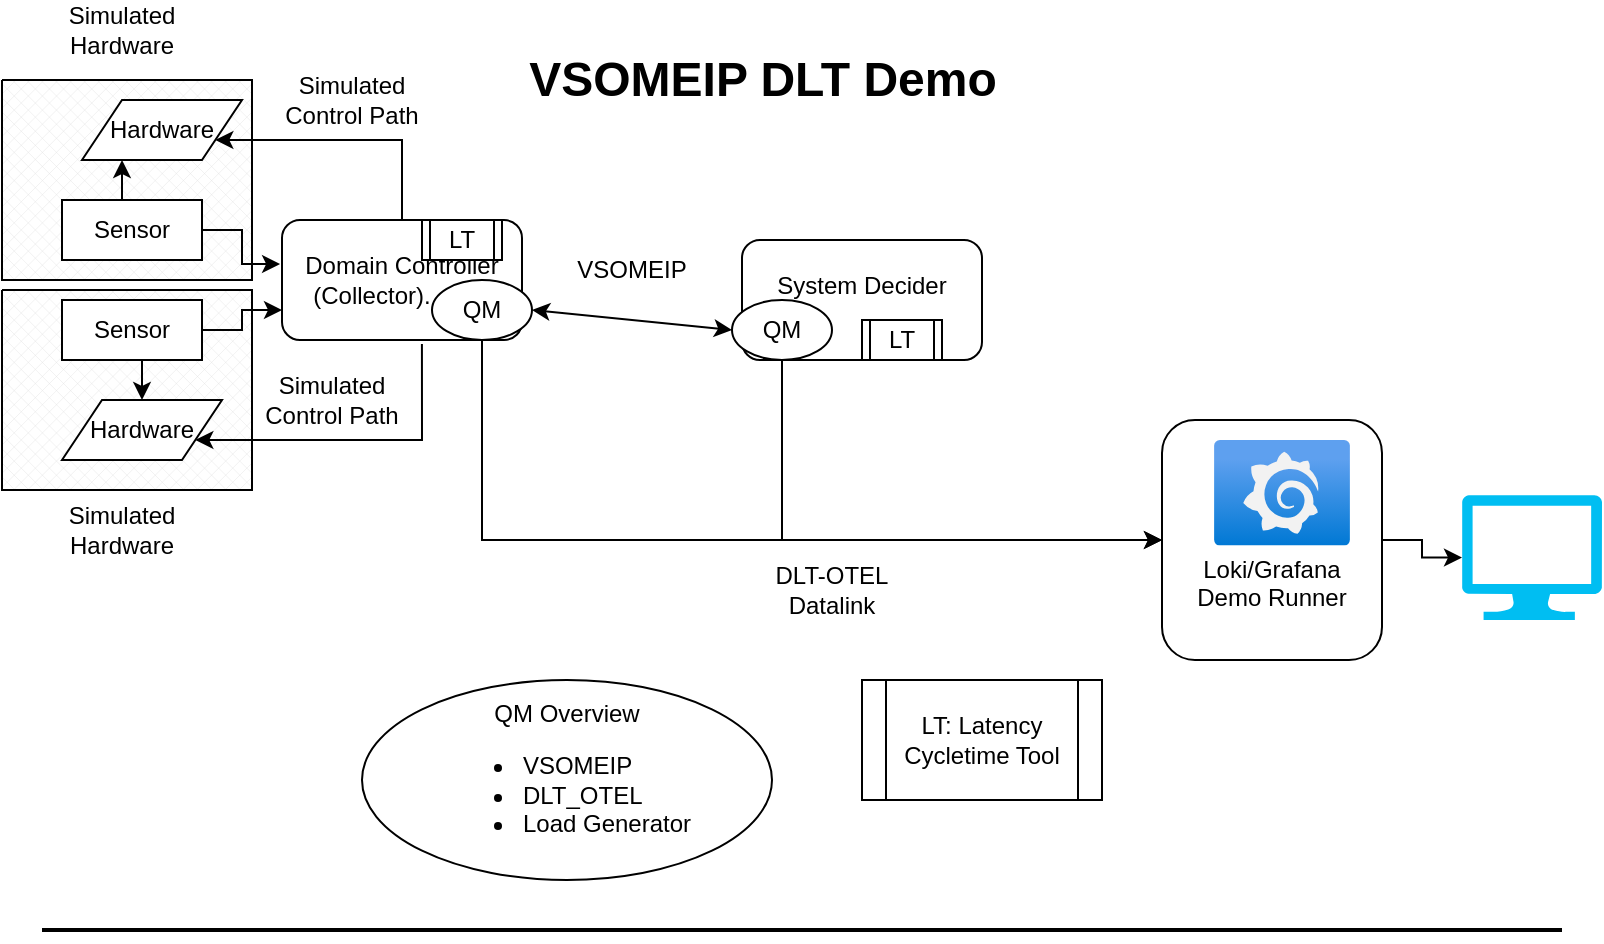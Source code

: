 <mxfile version="28.1.0">
  <diagram name="Page-1" id="47uw62k2DX8FrtbEl8Bh">
    <mxGraphModel dx="914" dy="627" grid="1" gridSize="10" guides="1" tooltips="1" connect="1" arrows="1" fold="1" page="1" pageScale="1" pageWidth="850" pageHeight="1100" math="0" shadow="0">
      <root>
        <mxCell id="0" />
        <mxCell id="1" parent="0" />
        <mxCell id="SO5h-cY1EN4MpIiTgy0g-7" value="" style="verticalLabelPosition=bottom;verticalAlign=top;html=1;shape=mxgraph.basic.patternFillRect;fillStyle=diagGrid;step=5;fillStrokeWidth=0.2;fillStrokeColor=#dddddd;" parent="1" vertex="1">
          <mxGeometry x="10" y="165" width="125" height="100" as="geometry" />
        </mxCell>
        <mxCell id="SO5h-cY1EN4MpIiTgy0g-6" value="" style="verticalLabelPosition=bottom;verticalAlign=top;html=1;shape=mxgraph.basic.patternFillRect;fillStyle=diagGrid;step=5;fillStrokeWidth=0.2;fillStrokeColor=#dddddd;" parent="1" vertex="1">
          <mxGeometry x="10" y="60" width="125" height="100" as="geometry" />
        </mxCell>
        <mxCell id="JFALsLwdeSYhTvg4Bosl-62" style="edgeStyle=orthogonalEdgeStyle;rounded=0;orthogonalLoop=1;jettySize=auto;html=1;exitX=0.5;exitY=0;exitDx=0;exitDy=0;entryX=0.25;entryY=1;entryDx=0;entryDy=0;" parent="1" source="JFALsLwdeSYhTvg4Bosl-63" target="JFALsLwdeSYhTvg4Bosl-74" edge="1">
          <mxGeometry relative="1" as="geometry" />
        </mxCell>
        <mxCell id="JFALsLwdeSYhTvg4Bosl-63" value="Sensor" style="rounded=0;whiteSpace=wrap;html=1;" parent="1" vertex="1">
          <mxGeometry x="40" y="120" width="70" height="30" as="geometry" />
        </mxCell>
        <mxCell id="JFALsLwdeSYhTvg4Bosl-64" style="edgeStyle=orthogonalEdgeStyle;rounded=0;orthogonalLoop=1;jettySize=auto;html=1;exitX=1;exitY=0.5;exitDx=0;exitDy=0;entryX=0;entryY=0.75;entryDx=0;entryDy=0;" parent="1" source="JFALsLwdeSYhTvg4Bosl-66" target="JFALsLwdeSYhTvg4Bosl-67" edge="1">
          <mxGeometry relative="1" as="geometry" />
        </mxCell>
        <mxCell id="JFALsLwdeSYhTvg4Bosl-65" style="edgeStyle=orthogonalEdgeStyle;rounded=0;orthogonalLoop=1;jettySize=auto;html=1;exitX=0.5;exitY=1;exitDx=0;exitDy=0;entryX=0.5;entryY=0;entryDx=0;entryDy=0;" parent="1" source="JFALsLwdeSYhTvg4Bosl-66" target="JFALsLwdeSYhTvg4Bosl-75" edge="1">
          <mxGeometry relative="1" as="geometry" />
        </mxCell>
        <mxCell id="JFALsLwdeSYhTvg4Bosl-66" value="Sensor" style="rounded=0;whiteSpace=wrap;html=1;" parent="1" vertex="1">
          <mxGeometry x="40" y="170" width="70" height="30" as="geometry" />
        </mxCell>
        <mxCell id="JFALsLwdeSYhTvg4Bosl-67" value="Domain Controller&lt;div&gt;(Collector).&amp;nbsp; &amp;nbsp; &amp;nbsp; &amp;nbsp; &amp;nbsp;&lt;/div&gt;" style="rounded=1;whiteSpace=wrap;html=1;" parent="1" vertex="1">
          <mxGeometry x="150" y="130" width="120" height="60" as="geometry" />
        </mxCell>
        <mxCell id="JFALsLwdeSYhTvg4Bosl-68" style="edgeStyle=orthogonalEdgeStyle;rounded=0;orthogonalLoop=1;jettySize=auto;html=1;exitX=1;exitY=0.5;exitDx=0;exitDy=0;entryX=-0.008;entryY=0.367;entryDx=0;entryDy=0;entryPerimeter=0;" parent="1" source="JFALsLwdeSYhTvg4Bosl-63" target="JFALsLwdeSYhTvg4Bosl-67" edge="1">
          <mxGeometry relative="1" as="geometry" />
        </mxCell>
        <mxCell id="JFALsLwdeSYhTvg4Bosl-70" value="System Decider&lt;div&gt;&lt;br&gt;&lt;/div&gt;" style="rounded=1;whiteSpace=wrap;html=1;" parent="1" vertex="1">
          <mxGeometry x="380" y="140" width="120" height="60" as="geometry" />
        </mxCell>
        <mxCell id="JFALsLwdeSYhTvg4Bosl-72" value="VSOMEIP" style="text;html=1;align=center;verticalAlign=middle;whiteSpace=wrap;rounded=0;" parent="1" vertex="1">
          <mxGeometry x="295" y="140" width="60" height="30" as="geometry" />
        </mxCell>
        <mxCell id="JFALsLwdeSYhTvg4Bosl-73" style="edgeStyle=orthogonalEdgeStyle;rounded=0;orthogonalLoop=1;jettySize=auto;html=1;exitX=0.5;exitY=0;exitDx=0;exitDy=0;entryX=1;entryY=0.75;entryDx=0;entryDy=0;" parent="1" source="JFALsLwdeSYhTvg4Bosl-67" target="JFALsLwdeSYhTvg4Bosl-74" edge="1">
          <mxGeometry relative="1" as="geometry">
            <Array as="points">
              <mxPoint x="210" y="90" />
            </Array>
          </mxGeometry>
        </mxCell>
        <mxCell id="JFALsLwdeSYhTvg4Bosl-74" value="Hardware" style="shape=parallelogram;perimeter=parallelogramPerimeter;whiteSpace=wrap;html=1;fixedSize=1;" parent="1" vertex="1">
          <mxGeometry x="50" y="70" width="80" height="30" as="geometry" />
        </mxCell>
        <mxCell id="JFALsLwdeSYhTvg4Bosl-75" value="Hardware" style="shape=parallelogram;perimeter=parallelogramPerimeter;whiteSpace=wrap;html=1;fixedSize=1;" parent="1" vertex="1">
          <mxGeometry x="40" y="220" width="80" height="30" as="geometry" />
        </mxCell>
        <mxCell id="JFALsLwdeSYhTvg4Bosl-76" style="edgeStyle=orthogonalEdgeStyle;rounded=0;orthogonalLoop=1;jettySize=auto;html=1;exitX=0.583;exitY=1.033;exitDx=0;exitDy=0;entryX=1;entryY=0.75;entryDx=0;entryDy=0;exitPerimeter=0;" parent="1" source="JFALsLwdeSYhTvg4Bosl-67" target="JFALsLwdeSYhTvg4Bosl-75" edge="1">
          <mxGeometry relative="1" as="geometry">
            <Array as="points">
              <mxPoint x="220" y="240" />
            </Array>
          </mxGeometry>
        </mxCell>
        <mxCell id="JFALsLwdeSYhTvg4Bosl-81" value="&lt;div&gt;&lt;br&gt;&lt;/div&gt;&lt;div&gt;&lt;br&gt;&lt;/div&gt;&lt;div&gt;&lt;br&gt;&lt;/div&gt;&lt;div&gt;Loki/Grafana&lt;/div&gt;&lt;div&gt;Demo Runner&lt;/div&gt;" style="rounded=1;whiteSpace=wrap;html=1;" parent="1" vertex="1">
          <mxGeometry x="590" y="230" width="110" height="120" as="geometry" />
        </mxCell>
        <mxCell id="JFALsLwdeSYhTvg4Bosl-85" value="DLT-OTEL&lt;div&gt;Datalink&lt;/div&gt;" style="text;html=1;align=center;verticalAlign=middle;whiteSpace=wrap;rounded=0;" parent="1" vertex="1">
          <mxGeometry x="395" y="300" width="60" height="30" as="geometry" />
        </mxCell>
        <mxCell id="JFALsLwdeSYhTvg4Bosl-86" value="" style="image;aspect=fixed;html=1;points=[];align=center;fontSize=12;image=img/lib/azure2/other/Grafana.svg;" parent="1" vertex="1">
          <mxGeometry x="616" y="240" width="68" height="52.8" as="geometry" />
        </mxCell>
        <mxCell id="JFALsLwdeSYhTvg4Bosl-87" value="" style="verticalLabelPosition=bottom;html=1;verticalAlign=top;align=center;strokeColor=none;fillColor=#00BEF2;shape=mxgraph.azure.computer;pointerEvents=1;" parent="1" vertex="1">
          <mxGeometry x="740" y="267.5" width="70" height="62.5" as="geometry" />
        </mxCell>
        <mxCell id="JFALsLwdeSYhTvg4Bosl-88" style="edgeStyle=orthogonalEdgeStyle;rounded=0;orthogonalLoop=1;jettySize=auto;html=1;exitX=1;exitY=0.5;exitDx=0;exitDy=0;entryX=0;entryY=0.5;entryDx=0;entryDy=0;entryPerimeter=0;" parent="1" source="JFALsLwdeSYhTvg4Bosl-81" target="JFALsLwdeSYhTvg4Bosl-87" edge="1">
          <mxGeometry relative="1" as="geometry" />
        </mxCell>
        <mxCell id="JFALsLwdeSYhTvg4Bosl-102" style="edgeStyle=orthogonalEdgeStyle;rounded=0;orthogonalLoop=1;jettySize=auto;html=1;exitX=0.5;exitY=1;exitDx=0;exitDy=0;entryX=0;entryY=0.5;entryDx=0;entryDy=0;" parent="1" source="JFALsLwdeSYhTvg4Bosl-89" target="JFALsLwdeSYhTvg4Bosl-81" edge="1">
          <mxGeometry relative="1" as="geometry" />
        </mxCell>
        <mxCell id="JFALsLwdeSYhTvg4Bosl-89" value="QM" style="ellipse;whiteSpace=wrap;html=1;" parent="1" vertex="1">
          <mxGeometry x="225" y="160" width="50" height="30" as="geometry" />
        </mxCell>
        <mxCell id="JFALsLwdeSYhTvg4Bosl-103" style="edgeStyle=orthogonalEdgeStyle;rounded=0;orthogonalLoop=1;jettySize=auto;html=1;exitX=0.5;exitY=1;exitDx=0;exitDy=0;entryX=0;entryY=0.5;entryDx=0;entryDy=0;" parent="1" source="JFALsLwdeSYhTvg4Bosl-90" target="JFALsLwdeSYhTvg4Bosl-81" edge="1">
          <mxGeometry relative="1" as="geometry" />
        </mxCell>
        <mxCell id="JFALsLwdeSYhTvg4Bosl-90" value="QM" style="ellipse;whiteSpace=wrap;html=1;" parent="1" vertex="1">
          <mxGeometry x="375" y="170" width="50" height="30" as="geometry" />
        </mxCell>
        <mxCell id="JFALsLwdeSYhTvg4Bosl-92" value="" style="endArrow=classic;startArrow=classic;html=1;rounded=0;exitX=1;exitY=0.5;exitDx=0;exitDy=0;entryX=0;entryY=0.5;entryDx=0;entryDy=0;" parent="1" source="JFALsLwdeSYhTvg4Bosl-89" target="JFALsLwdeSYhTvg4Bosl-90" edge="1">
          <mxGeometry width="50" height="50" relative="1" as="geometry">
            <mxPoint x="275" y="250" as="sourcePoint" />
            <mxPoint x="325" y="200" as="targetPoint" />
          </mxGeometry>
        </mxCell>
        <mxCell id="JFALsLwdeSYhTvg4Bosl-106" value="VSOMEIP DLT Demo" style="text;strokeColor=none;fillColor=none;html=1;fontSize=24;fontStyle=1;verticalAlign=middle;align=center;" parent="1" vertex="1">
          <mxGeometry x="340" y="40" width="100" height="40" as="geometry" />
        </mxCell>
        <mxCell id="JFALsLwdeSYhTvg4Bosl-116" value="LT" style="shape=process;whiteSpace=wrap;html=1;backgroundOutline=1;" parent="1" vertex="1">
          <mxGeometry x="440" y="180" width="40" height="20" as="geometry" />
        </mxCell>
        <mxCell id="JFALsLwdeSYhTvg4Bosl-117" value="LT" style="shape=process;whiteSpace=wrap;html=1;backgroundOutline=1;" parent="1" vertex="1">
          <mxGeometry x="220" y="130" width="40" height="20" as="geometry" />
        </mxCell>
        <mxCell id="JFALsLwdeSYhTvg4Bosl-118" value="LT: Latency Cycletime Tool" style="shape=process;whiteSpace=wrap;html=1;backgroundOutline=1;" parent="1" vertex="1">
          <mxGeometry x="440" y="360" width="120" height="60" as="geometry" />
        </mxCell>
        <mxCell id="SO5h-cY1EN4MpIiTgy0g-8" value="Simulated Control Path" style="text;html=1;align=center;verticalAlign=middle;whiteSpace=wrap;rounded=0;" parent="1" vertex="1">
          <mxGeometry x="150" y="50" width="70" height="40" as="geometry" />
        </mxCell>
        <mxCell id="SO5h-cY1EN4MpIiTgy0g-9" value="Simulated Control Path" style="text;html=1;align=center;verticalAlign=middle;whiteSpace=wrap;rounded=0;" parent="1" vertex="1">
          <mxGeometry x="140" y="200" width="70" height="40" as="geometry" />
        </mxCell>
        <mxCell id="SO5h-cY1EN4MpIiTgy0g-10" value="Simulated Hardware" style="text;html=1;align=center;verticalAlign=middle;whiteSpace=wrap;rounded=0;" parent="1" vertex="1">
          <mxGeometry x="40" y="20" width="60" height="30" as="geometry" />
        </mxCell>
        <mxCell id="SO5h-cY1EN4MpIiTgy0g-11" value="Simulated Hardware" style="text;html=1;align=center;verticalAlign=middle;whiteSpace=wrap;rounded=0;" parent="1" vertex="1">
          <mxGeometry x="40" y="270" width="60" height="30" as="geometry" />
        </mxCell>
        <mxCell id="SO5h-cY1EN4MpIiTgy0g-13" value="" style="line;strokeWidth=2;html=1;" parent="1" vertex="1">
          <mxGeometry x="30" y="480" width="760" height="10" as="geometry" />
        </mxCell>
        <mxCell id="bG0HzOTQAuYnSKQwKS6n-1" value="QM Overview&lt;div&gt;&lt;ul style=&quot;text-align: left;&quot;&gt;&lt;li&gt;VSOMEIP&lt;/li&gt;&lt;li&gt;DLT_OTEL&lt;/li&gt;&lt;li&gt;Load Generator&lt;/li&gt;&lt;/ul&gt;&lt;/div&gt;" style="ellipse;whiteSpace=wrap;html=1;" vertex="1" parent="1">
          <mxGeometry x="190" y="360" width="205" height="100" as="geometry" />
        </mxCell>
      </root>
    </mxGraphModel>
  </diagram>
</mxfile>
